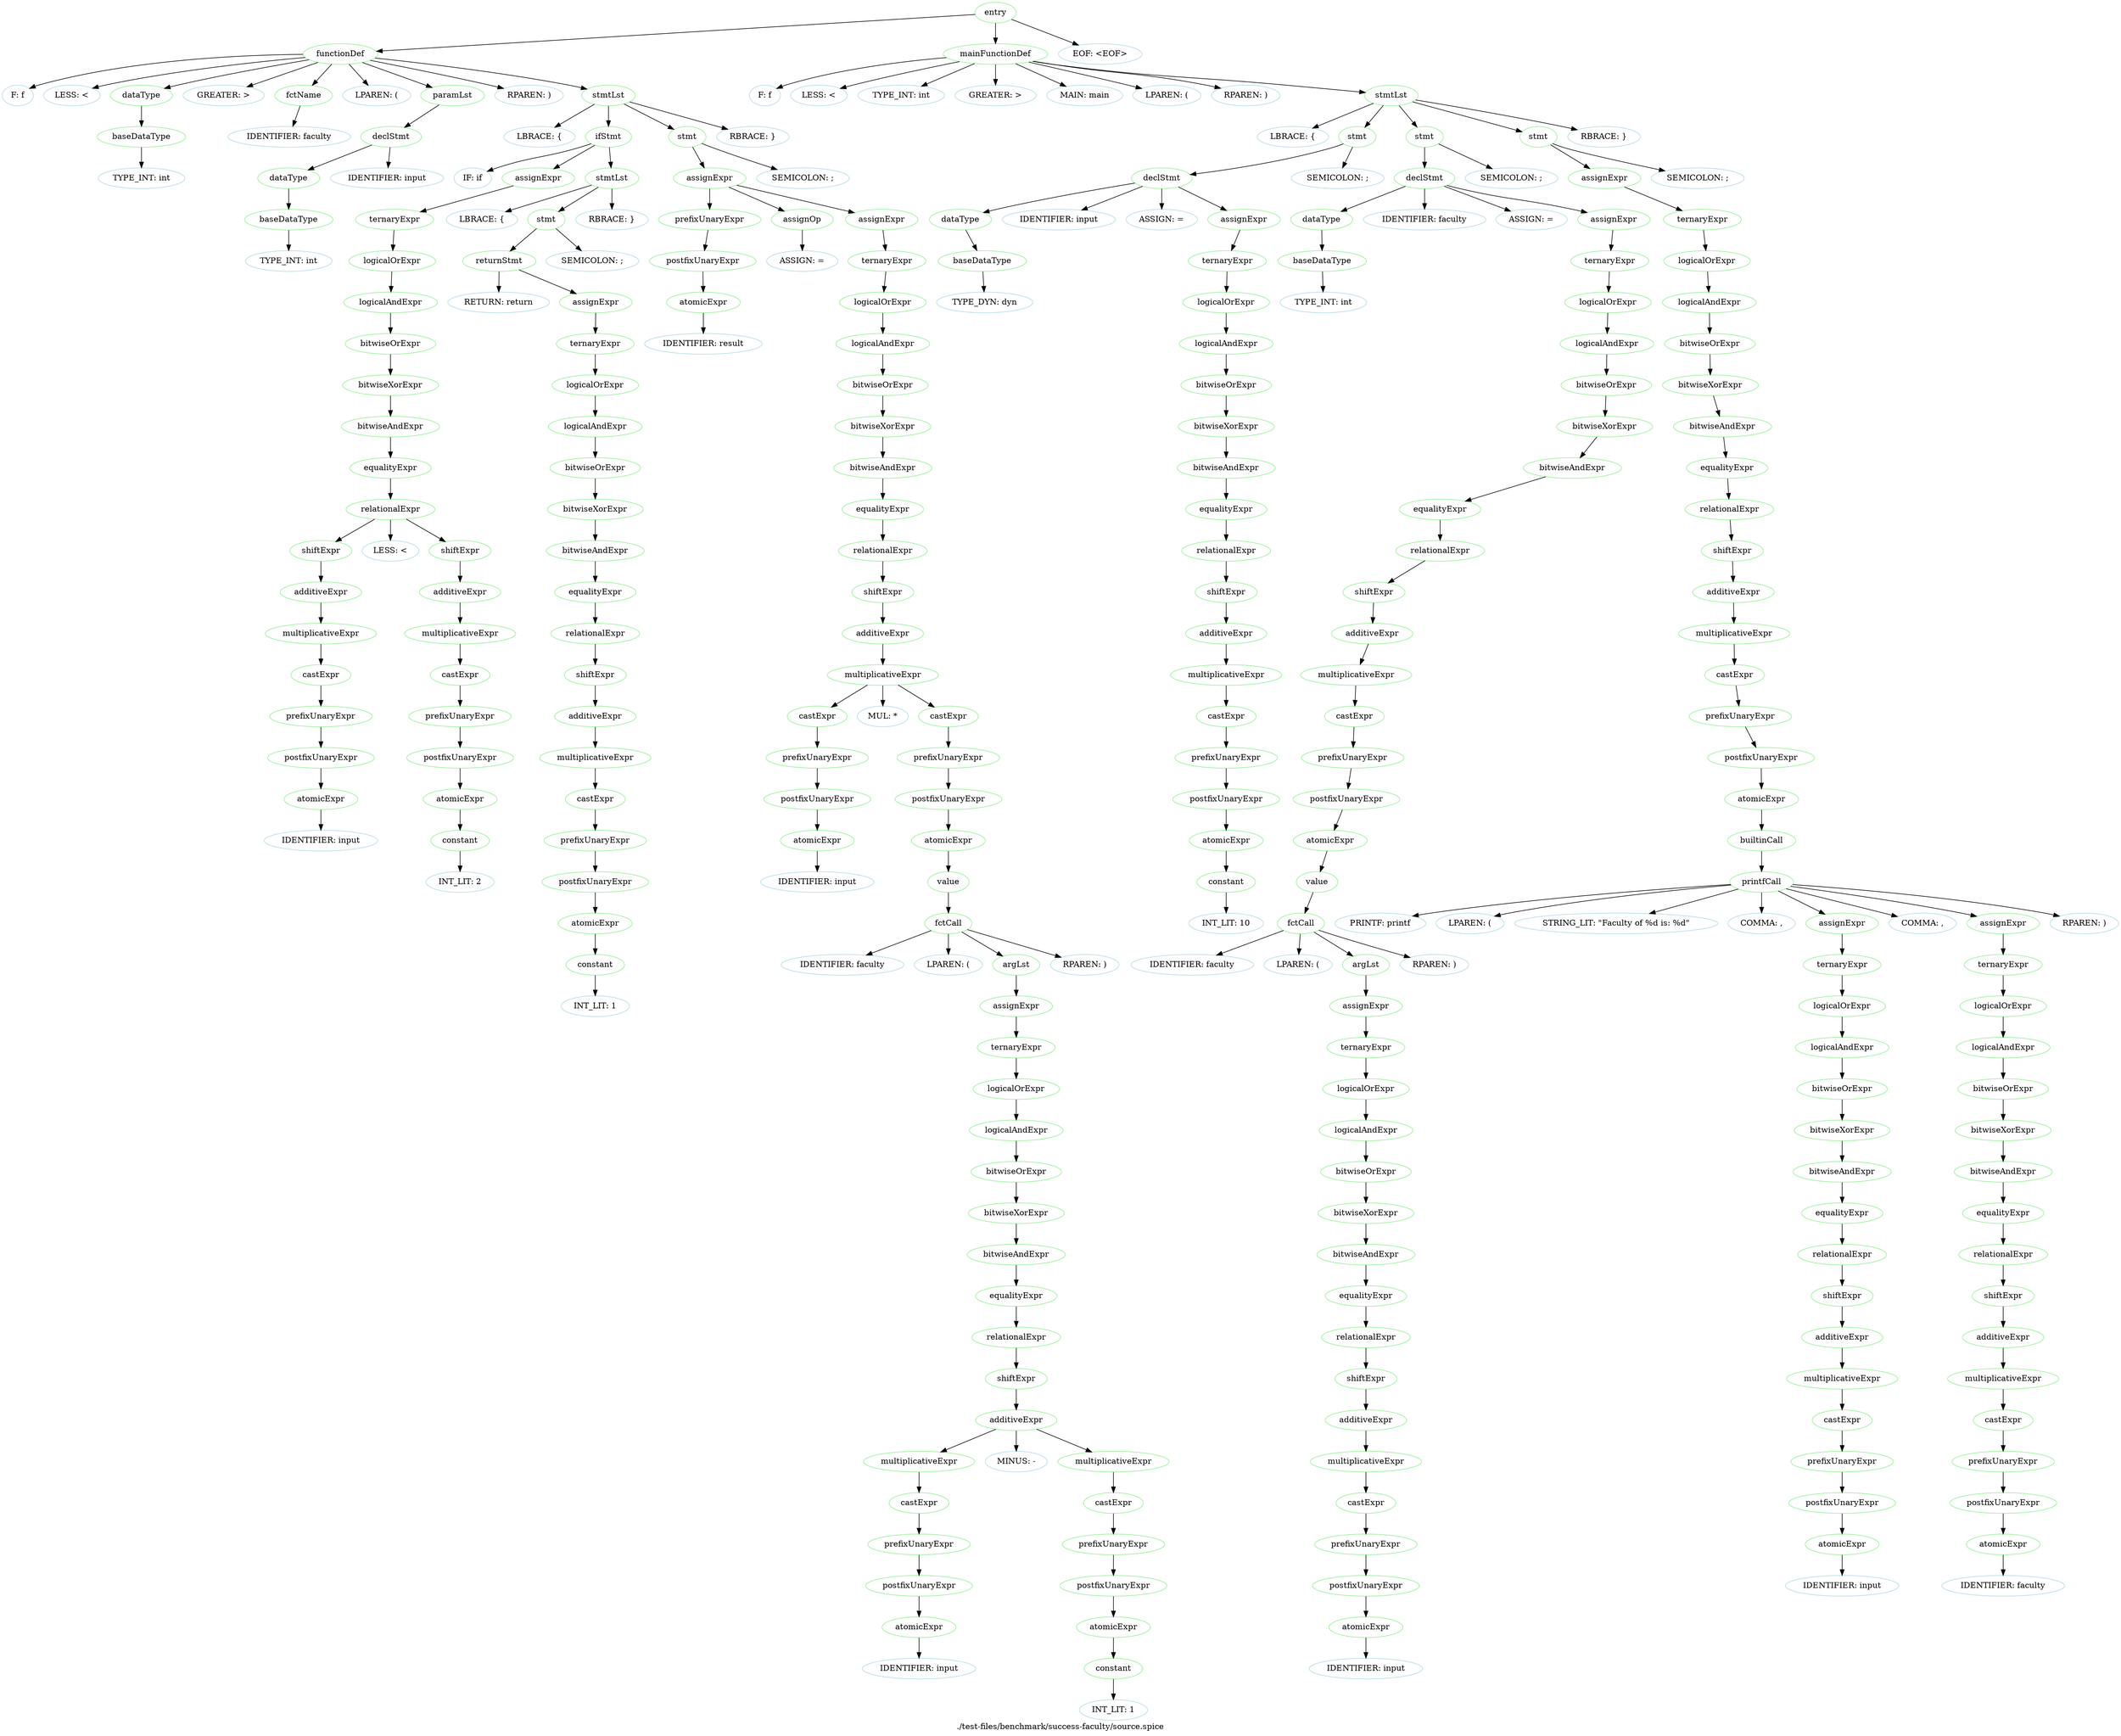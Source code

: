 digraph {
 rankdir="TB";
 label="./test-files/benchmark/success-faculty/source.spice";
 L1C0_entry [color="lightgreen",label="entry"];
 L1C0_functionDef [color="lightgreen",label="functionDef"];
 L1C0_entry -> L1C0_functionDef;
 L1C0 [color="lightblue",label="F: f"];
 L1C0_functionDef -> L1C0
 L1C1 [color="lightblue",label="LESS: <"];
 L1C0_functionDef -> L1C1
 L1C2_dataType [color="lightgreen",label="dataType"];
 L1C0_functionDef -> L1C2_dataType;
 L1C2_baseDataType [color="lightgreen",label="baseDataType"];
 L1C2_dataType -> L1C2_baseDataType;
 L1C2 [color="lightblue",label="TYPE_INT: int"];
 L1C2_baseDataType -> L1C2
 L1C5 [color="lightblue",label="GREATER: >"];
 L1C0_functionDef -> L1C5
 L1C7_fctName [color="lightgreen",label="fctName"];
 L1C0_functionDef -> L1C7_fctName;
 L1C7 [color="lightblue",label="IDENTIFIER: faculty"];
 L1C7_fctName -> L1C7
 L1C14 [color="lightblue",label="LPAREN: ("];
 L1C0_functionDef -> L1C14
 L1C15_paramLst [color="lightgreen",label="paramLst"];
 L1C0_functionDef -> L1C15_paramLst;
 L1C15_declStmt [color="lightgreen",label="declStmt"];
 L1C15_paramLst -> L1C15_declStmt;
 L1C15_dataType [color="lightgreen",label="dataType"];
 L1C15_declStmt -> L1C15_dataType;
 L1C15_baseDataType [color="lightgreen",label="baseDataType"];
 L1C15_dataType -> L1C15_baseDataType;
 L1C15 [color="lightblue",label="TYPE_INT: int"];
 L1C15_baseDataType -> L1C15
 L1C19 [color="lightblue",label="IDENTIFIER: input"];
 L1C15_declStmt -> L1C19
 L1C24 [color="lightblue",label="RPAREN: )"];
 L1C0_functionDef -> L1C24
 L1C26_stmtLst [color="lightgreen",label="stmtLst"];
 L1C0_functionDef -> L1C26_stmtLst;
 L1C26 [color="lightblue",label="LBRACE: {"];
 L1C26_stmtLst -> L1C26
 L2C4_ifStmt [color="lightgreen",label="ifStmt"];
 L1C26_stmtLst -> L2C4_ifStmt;
 L2C4 [color="lightblue",label="IF: if"];
 L2C4_ifStmt -> L2C4
 L2C7_assignExpr [color="lightgreen",label="assignExpr"];
 L2C4_ifStmt -> L2C7_assignExpr;
 L2C7_ternaryExpr [color="lightgreen",label="ternaryExpr"];
 L2C7_assignExpr -> L2C7_ternaryExpr;
 L2C7_logicalOrExpr [color="lightgreen",label="logicalOrExpr"];
 L2C7_ternaryExpr -> L2C7_logicalOrExpr;
 L2C7_logicalAndExpr [color="lightgreen",label="logicalAndExpr"];
 L2C7_logicalOrExpr -> L2C7_logicalAndExpr;
 L2C7_bitwiseOrExpr [color="lightgreen",label="bitwiseOrExpr"];
 L2C7_logicalAndExpr -> L2C7_bitwiseOrExpr;
 L2C7_bitwiseXorExpr [color="lightgreen",label="bitwiseXorExpr"];
 L2C7_bitwiseOrExpr -> L2C7_bitwiseXorExpr;
 L2C7_bitwiseAndExpr [color="lightgreen",label="bitwiseAndExpr"];
 L2C7_bitwiseXorExpr -> L2C7_bitwiseAndExpr;
 L2C7_equalityExpr [color="lightgreen",label="equalityExpr"];
 L2C7_bitwiseAndExpr -> L2C7_equalityExpr;
 L2C7_relationalExpr [color="lightgreen",label="relationalExpr"];
 L2C7_equalityExpr -> L2C7_relationalExpr;
 L2C7_shiftExpr [color="lightgreen",label="shiftExpr"];
 L2C7_relationalExpr -> L2C7_shiftExpr;
 L2C7_additiveExpr [color="lightgreen",label="additiveExpr"];
 L2C7_shiftExpr -> L2C7_additiveExpr;
 L2C7_multiplicativeExpr [color="lightgreen",label="multiplicativeExpr"];
 L2C7_additiveExpr -> L2C7_multiplicativeExpr;
 L2C7_castExpr [color="lightgreen",label="castExpr"];
 L2C7_multiplicativeExpr -> L2C7_castExpr;
 L2C7_prefixUnaryExpr [color="lightgreen",label="prefixUnaryExpr"];
 L2C7_castExpr -> L2C7_prefixUnaryExpr;
 L2C7_postfixUnaryExpr [color="lightgreen",label="postfixUnaryExpr"];
 L2C7_prefixUnaryExpr -> L2C7_postfixUnaryExpr;
 L2C7_atomicExpr [color="lightgreen",label="atomicExpr"];
 L2C7_postfixUnaryExpr -> L2C7_atomicExpr;
 L2C7 [color="lightblue",label="IDENTIFIER: input"];
 L2C7_atomicExpr -> L2C7
 L2C13 [color="lightblue",label="LESS: <"];
 L2C7_relationalExpr -> L2C13
 L2C15_shiftExpr [color="lightgreen",label="shiftExpr"];
 L2C7_relationalExpr -> L2C15_shiftExpr;
 L2C15_additiveExpr [color="lightgreen",label="additiveExpr"];
 L2C15_shiftExpr -> L2C15_additiveExpr;
 L2C15_multiplicativeExpr [color="lightgreen",label="multiplicativeExpr"];
 L2C15_additiveExpr -> L2C15_multiplicativeExpr;
 L2C15_castExpr [color="lightgreen",label="castExpr"];
 L2C15_multiplicativeExpr -> L2C15_castExpr;
 L2C15_prefixUnaryExpr [color="lightgreen",label="prefixUnaryExpr"];
 L2C15_castExpr -> L2C15_prefixUnaryExpr;
 L2C15_postfixUnaryExpr [color="lightgreen",label="postfixUnaryExpr"];
 L2C15_prefixUnaryExpr -> L2C15_postfixUnaryExpr;
 L2C15_atomicExpr [color="lightgreen",label="atomicExpr"];
 L2C15_postfixUnaryExpr -> L2C15_atomicExpr;
 L2C15_constant [color="lightgreen",label="constant"];
 L2C15_atomicExpr -> L2C15_constant;
 L2C15 [color="lightblue",label="INT_LIT: 2"];
 L2C15_constant -> L2C15
 L2C17_stmtLst [color="lightgreen",label="stmtLst"];
 L2C4_ifStmt -> L2C17_stmtLst;
 L2C17 [color="lightblue",label="LBRACE: {"];
 L2C17_stmtLst -> L2C17
 L3C8_stmt [color="lightgreen",label="stmt"];
 L2C17_stmtLst -> L3C8_stmt;
 L3C8_returnStmt [color="lightgreen",label="returnStmt"];
 L3C8_stmt -> L3C8_returnStmt;
 L3C8 [color="lightblue",label="RETURN: return"];
 L3C8_returnStmt -> L3C8
 L3C15_assignExpr [color="lightgreen",label="assignExpr"];
 L3C8_returnStmt -> L3C15_assignExpr;
 L3C15_ternaryExpr [color="lightgreen",label="ternaryExpr"];
 L3C15_assignExpr -> L3C15_ternaryExpr;
 L3C15_logicalOrExpr [color="lightgreen",label="logicalOrExpr"];
 L3C15_ternaryExpr -> L3C15_logicalOrExpr;
 L3C15_logicalAndExpr [color="lightgreen",label="logicalAndExpr"];
 L3C15_logicalOrExpr -> L3C15_logicalAndExpr;
 L3C15_bitwiseOrExpr [color="lightgreen",label="bitwiseOrExpr"];
 L3C15_logicalAndExpr -> L3C15_bitwiseOrExpr;
 L3C15_bitwiseXorExpr [color="lightgreen",label="bitwiseXorExpr"];
 L3C15_bitwiseOrExpr -> L3C15_bitwiseXorExpr;
 L3C15_bitwiseAndExpr [color="lightgreen",label="bitwiseAndExpr"];
 L3C15_bitwiseXorExpr -> L3C15_bitwiseAndExpr;
 L3C15_equalityExpr [color="lightgreen",label="equalityExpr"];
 L3C15_bitwiseAndExpr -> L3C15_equalityExpr;
 L3C15_relationalExpr [color="lightgreen",label="relationalExpr"];
 L3C15_equalityExpr -> L3C15_relationalExpr;
 L3C15_shiftExpr [color="lightgreen",label="shiftExpr"];
 L3C15_relationalExpr -> L3C15_shiftExpr;
 L3C15_additiveExpr [color="lightgreen",label="additiveExpr"];
 L3C15_shiftExpr -> L3C15_additiveExpr;
 L3C15_multiplicativeExpr [color="lightgreen",label="multiplicativeExpr"];
 L3C15_additiveExpr -> L3C15_multiplicativeExpr;
 L3C15_castExpr [color="lightgreen",label="castExpr"];
 L3C15_multiplicativeExpr -> L3C15_castExpr;
 L3C15_prefixUnaryExpr [color="lightgreen",label="prefixUnaryExpr"];
 L3C15_castExpr -> L3C15_prefixUnaryExpr;
 L3C15_postfixUnaryExpr [color="lightgreen",label="postfixUnaryExpr"];
 L3C15_prefixUnaryExpr -> L3C15_postfixUnaryExpr;
 L3C15_atomicExpr [color="lightgreen",label="atomicExpr"];
 L3C15_postfixUnaryExpr -> L3C15_atomicExpr;
 L3C15_constant [color="lightgreen",label="constant"];
 L3C15_atomicExpr -> L3C15_constant;
 L3C15 [color="lightblue",label="INT_LIT: 1"];
 L3C15_constant -> L3C15
 L3C16 [color="lightblue",label="SEMICOLON: ;"];
 L3C8_stmt -> L3C16
 L4C4 [color="lightblue",label="RBRACE: }"];
 L2C17_stmtLst -> L4C4
 L5C4_stmt [color="lightgreen",label="stmt"];
 L1C26_stmtLst -> L5C4_stmt;
 L5C4_assignExpr [color="lightgreen",label="assignExpr"];
 L5C4_stmt -> L5C4_assignExpr;
 L5C4_prefixUnaryExpr [color="lightgreen",label="prefixUnaryExpr"];
 L5C4_assignExpr -> L5C4_prefixUnaryExpr;
 L5C4_postfixUnaryExpr [color="lightgreen",label="postfixUnaryExpr"];
 L5C4_prefixUnaryExpr -> L5C4_postfixUnaryExpr;
 L5C4_atomicExpr [color="lightgreen",label="atomicExpr"];
 L5C4_postfixUnaryExpr -> L5C4_atomicExpr;
 L5C4 [color="lightblue",label="IDENTIFIER: result"];
 L5C4_atomicExpr -> L5C4
 L5C11_assignOp [color="lightgreen",label="assignOp"];
 L5C4_assignExpr -> L5C11_assignOp;
 L5C11 [color="lightblue",label="ASSIGN: ="];
 L5C11_assignOp -> L5C11
 L5C13_assignExpr [color="lightgreen",label="assignExpr"];
 L5C4_assignExpr -> L5C13_assignExpr;
 L5C13_ternaryExpr [color="lightgreen",label="ternaryExpr"];
 L5C13_assignExpr -> L5C13_ternaryExpr;
 L5C13_logicalOrExpr [color="lightgreen",label="logicalOrExpr"];
 L5C13_ternaryExpr -> L5C13_logicalOrExpr;
 L5C13_logicalAndExpr [color="lightgreen",label="logicalAndExpr"];
 L5C13_logicalOrExpr -> L5C13_logicalAndExpr;
 L5C13_bitwiseOrExpr [color="lightgreen",label="bitwiseOrExpr"];
 L5C13_logicalAndExpr -> L5C13_bitwiseOrExpr;
 L5C13_bitwiseXorExpr [color="lightgreen",label="bitwiseXorExpr"];
 L5C13_bitwiseOrExpr -> L5C13_bitwiseXorExpr;
 L5C13_bitwiseAndExpr [color="lightgreen",label="bitwiseAndExpr"];
 L5C13_bitwiseXorExpr -> L5C13_bitwiseAndExpr;
 L5C13_equalityExpr [color="lightgreen",label="equalityExpr"];
 L5C13_bitwiseAndExpr -> L5C13_equalityExpr;
 L5C13_relationalExpr [color="lightgreen",label="relationalExpr"];
 L5C13_equalityExpr -> L5C13_relationalExpr;
 L5C13_shiftExpr [color="lightgreen",label="shiftExpr"];
 L5C13_relationalExpr -> L5C13_shiftExpr;
 L5C13_additiveExpr [color="lightgreen",label="additiveExpr"];
 L5C13_shiftExpr -> L5C13_additiveExpr;
 L5C13_multiplicativeExpr [color="lightgreen",label="multiplicativeExpr"];
 L5C13_additiveExpr -> L5C13_multiplicativeExpr;
 L5C13_castExpr [color="lightgreen",label="castExpr"];
 L5C13_multiplicativeExpr -> L5C13_castExpr;
 L5C13_prefixUnaryExpr [color="lightgreen",label="prefixUnaryExpr"];
 L5C13_castExpr -> L5C13_prefixUnaryExpr;
 L5C13_postfixUnaryExpr [color="lightgreen",label="postfixUnaryExpr"];
 L5C13_prefixUnaryExpr -> L5C13_postfixUnaryExpr;
 L5C13_atomicExpr [color="lightgreen",label="atomicExpr"];
 L5C13_postfixUnaryExpr -> L5C13_atomicExpr;
 L5C13 [color="lightblue",label="IDENTIFIER: input"];
 L5C13_atomicExpr -> L5C13
 L5C19 [color="lightblue",label="MUL: *"];
 L5C13_multiplicativeExpr -> L5C19
 L5C21_castExpr [color="lightgreen",label="castExpr"];
 L5C13_multiplicativeExpr -> L5C21_castExpr;
 L5C21_prefixUnaryExpr [color="lightgreen",label="prefixUnaryExpr"];
 L5C21_castExpr -> L5C21_prefixUnaryExpr;
 L5C21_postfixUnaryExpr [color="lightgreen",label="postfixUnaryExpr"];
 L5C21_prefixUnaryExpr -> L5C21_postfixUnaryExpr;
 L5C21_atomicExpr [color="lightgreen",label="atomicExpr"];
 L5C21_postfixUnaryExpr -> L5C21_atomicExpr;
 L5C21_value [color="lightgreen",label="value"];
 L5C21_atomicExpr -> L5C21_value;
 L5C21_fctCall [color="lightgreen",label="fctCall"];
 L5C21_value -> L5C21_fctCall;
 L5C21 [color="lightblue",label="IDENTIFIER: faculty"];
 L5C21_fctCall -> L5C21
 L5C28 [color="lightblue",label="LPAREN: ("];
 L5C21_fctCall -> L5C28
 L5C29_argLst [color="lightgreen",label="argLst"];
 L5C21_fctCall -> L5C29_argLst;
 L5C29_assignExpr [color="lightgreen",label="assignExpr"];
 L5C29_argLst -> L5C29_assignExpr;
 L5C29_ternaryExpr [color="lightgreen",label="ternaryExpr"];
 L5C29_assignExpr -> L5C29_ternaryExpr;
 L5C29_logicalOrExpr [color="lightgreen",label="logicalOrExpr"];
 L5C29_ternaryExpr -> L5C29_logicalOrExpr;
 L5C29_logicalAndExpr [color="lightgreen",label="logicalAndExpr"];
 L5C29_logicalOrExpr -> L5C29_logicalAndExpr;
 L5C29_bitwiseOrExpr [color="lightgreen",label="bitwiseOrExpr"];
 L5C29_logicalAndExpr -> L5C29_bitwiseOrExpr;
 L5C29_bitwiseXorExpr [color="lightgreen",label="bitwiseXorExpr"];
 L5C29_bitwiseOrExpr -> L5C29_bitwiseXorExpr;
 L5C29_bitwiseAndExpr [color="lightgreen",label="bitwiseAndExpr"];
 L5C29_bitwiseXorExpr -> L5C29_bitwiseAndExpr;
 L5C29_equalityExpr [color="lightgreen",label="equalityExpr"];
 L5C29_bitwiseAndExpr -> L5C29_equalityExpr;
 L5C29_relationalExpr [color="lightgreen",label="relationalExpr"];
 L5C29_equalityExpr -> L5C29_relationalExpr;
 L5C29_shiftExpr [color="lightgreen",label="shiftExpr"];
 L5C29_relationalExpr -> L5C29_shiftExpr;
 L5C29_additiveExpr [color="lightgreen",label="additiveExpr"];
 L5C29_shiftExpr -> L5C29_additiveExpr;
 L5C29_multiplicativeExpr [color="lightgreen",label="multiplicativeExpr"];
 L5C29_additiveExpr -> L5C29_multiplicativeExpr;
 L5C29_castExpr [color="lightgreen",label="castExpr"];
 L5C29_multiplicativeExpr -> L5C29_castExpr;
 L5C29_prefixUnaryExpr [color="lightgreen",label="prefixUnaryExpr"];
 L5C29_castExpr -> L5C29_prefixUnaryExpr;
 L5C29_postfixUnaryExpr [color="lightgreen",label="postfixUnaryExpr"];
 L5C29_prefixUnaryExpr -> L5C29_postfixUnaryExpr;
 L5C29_atomicExpr [color="lightgreen",label="atomicExpr"];
 L5C29_postfixUnaryExpr -> L5C29_atomicExpr;
 L5C29 [color="lightblue",label="IDENTIFIER: input"];
 L5C29_atomicExpr -> L5C29
 L5C35 [color="lightblue",label="MINUS: -"];
 L5C29_additiveExpr -> L5C35
 L5C37_multiplicativeExpr [color="lightgreen",label="multiplicativeExpr"];
 L5C29_additiveExpr -> L5C37_multiplicativeExpr;
 L5C37_castExpr [color="lightgreen",label="castExpr"];
 L5C37_multiplicativeExpr -> L5C37_castExpr;
 L5C37_prefixUnaryExpr [color="lightgreen",label="prefixUnaryExpr"];
 L5C37_castExpr -> L5C37_prefixUnaryExpr;
 L5C37_postfixUnaryExpr [color="lightgreen",label="postfixUnaryExpr"];
 L5C37_prefixUnaryExpr -> L5C37_postfixUnaryExpr;
 L5C37_atomicExpr [color="lightgreen",label="atomicExpr"];
 L5C37_postfixUnaryExpr -> L5C37_atomicExpr;
 L5C37_constant [color="lightgreen",label="constant"];
 L5C37_atomicExpr -> L5C37_constant;
 L5C37 [color="lightblue",label="INT_LIT: 1"];
 L5C37_constant -> L5C37
 L5C38 [color="lightblue",label="RPAREN: )"];
 L5C21_fctCall -> L5C38
 L5C39 [color="lightblue",label="SEMICOLON: ;"];
 L5C4_stmt -> L5C39
 L6C0 [color="lightblue",label="RBRACE: }"];
 L1C26_stmtLst -> L6C0
 L8C0_mainFunctionDef [color="lightgreen",label="mainFunctionDef"];
 L1C0_entry -> L8C0_mainFunctionDef;
 L8C0 [color="lightblue",label="F: f"];
 L8C0_mainFunctionDef -> L8C0
 L8C1 [color="lightblue",label="LESS: <"];
 L8C0_mainFunctionDef -> L8C1
 L8C2 [color="lightblue",label="TYPE_INT: int"];
 L8C0_mainFunctionDef -> L8C2
 L8C5 [color="lightblue",label="GREATER: >"];
 L8C0_mainFunctionDef -> L8C5
 L8C7 [color="lightblue",label="MAIN: main"];
 L8C0_mainFunctionDef -> L8C7
 L8C11 [color="lightblue",label="LPAREN: ("];
 L8C0_mainFunctionDef -> L8C11
 L8C12 [color="lightblue",label="RPAREN: )"];
 L8C0_mainFunctionDef -> L8C12
 L8C14_stmtLst [color="lightgreen",label="stmtLst"];
 L8C0_mainFunctionDef -> L8C14_stmtLst;
 L8C14 [color="lightblue",label="LBRACE: {"];
 L8C14_stmtLst -> L8C14
 L9C4_stmt [color="lightgreen",label="stmt"];
 L8C14_stmtLst -> L9C4_stmt;
 L9C4_declStmt [color="lightgreen",label="declStmt"];
 L9C4_stmt -> L9C4_declStmt;
 L9C4_dataType [color="lightgreen",label="dataType"];
 L9C4_declStmt -> L9C4_dataType;
 L9C4_baseDataType [color="lightgreen",label="baseDataType"];
 L9C4_dataType -> L9C4_baseDataType;
 L9C4 [color="lightblue",label="TYPE_DYN: dyn"];
 L9C4_baseDataType -> L9C4
 L9C8 [color="lightblue",label="IDENTIFIER: input"];
 L9C4_declStmt -> L9C8
 L9C14 [color="lightblue",label="ASSIGN: ="];
 L9C4_declStmt -> L9C14
 L9C16_assignExpr [color="lightgreen",label="assignExpr"];
 L9C4_declStmt -> L9C16_assignExpr;
 L9C16_ternaryExpr [color="lightgreen",label="ternaryExpr"];
 L9C16_assignExpr -> L9C16_ternaryExpr;
 L9C16_logicalOrExpr [color="lightgreen",label="logicalOrExpr"];
 L9C16_ternaryExpr -> L9C16_logicalOrExpr;
 L9C16_logicalAndExpr [color="lightgreen",label="logicalAndExpr"];
 L9C16_logicalOrExpr -> L9C16_logicalAndExpr;
 L9C16_bitwiseOrExpr [color="lightgreen",label="bitwiseOrExpr"];
 L9C16_logicalAndExpr -> L9C16_bitwiseOrExpr;
 L9C16_bitwiseXorExpr [color="lightgreen",label="bitwiseXorExpr"];
 L9C16_bitwiseOrExpr -> L9C16_bitwiseXorExpr;
 L9C16_bitwiseAndExpr [color="lightgreen",label="bitwiseAndExpr"];
 L9C16_bitwiseXorExpr -> L9C16_bitwiseAndExpr;
 L9C16_equalityExpr [color="lightgreen",label="equalityExpr"];
 L9C16_bitwiseAndExpr -> L9C16_equalityExpr;
 L9C16_relationalExpr [color="lightgreen",label="relationalExpr"];
 L9C16_equalityExpr -> L9C16_relationalExpr;
 L9C16_shiftExpr [color="lightgreen",label="shiftExpr"];
 L9C16_relationalExpr -> L9C16_shiftExpr;
 L9C16_additiveExpr [color="lightgreen",label="additiveExpr"];
 L9C16_shiftExpr -> L9C16_additiveExpr;
 L9C16_multiplicativeExpr [color="lightgreen",label="multiplicativeExpr"];
 L9C16_additiveExpr -> L9C16_multiplicativeExpr;
 L9C16_castExpr [color="lightgreen",label="castExpr"];
 L9C16_multiplicativeExpr -> L9C16_castExpr;
 L9C16_prefixUnaryExpr [color="lightgreen",label="prefixUnaryExpr"];
 L9C16_castExpr -> L9C16_prefixUnaryExpr;
 L9C16_postfixUnaryExpr [color="lightgreen",label="postfixUnaryExpr"];
 L9C16_prefixUnaryExpr -> L9C16_postfixUnaryExpr;
 L9C16_atomicExpr [color="lightgreen",label="atomicExpr"];
 L9C16_postfixUnaryExpr -> L9C16_atomicExpr;
 L9C16_constant [color="lightgreen",label="constant"];
 L9C16_atomicExpr -> L9C16_constant;
 L9C16 [color="lightblue",label="INT_LIT: 10"];
 L9C16_constant -> L9C16
 L9C18 [color="lightblue",label="SEMICOLON: ;"];
 L9C4_stmt -> L9C18
 L10C4_stmt [color="lightgreen",label="stmt"];
 L8C14_stmtLst -> L10C4_stmt;
 L10C4_declStmt [color="lightgreen",label="declStmt"];
 L10C4_stmt -> L10C4_declStmt;
 L10C4_dataType [color="lightgreen",label="dataType"];
 L10C4_declStmt -> L10C4_dataType;
 L10C4_baseDataType [color="lightgreen",label="baseDataType"];
 L10C4_dataType -> L10C4_baseDataType;
 L10C4 [color="lightblue",label="TYPE_INT: int"];
 L10C4_baseDataType -> L10C4
 L10C8 [color="lightblue",label="IDENTIFIER: faculty"];
 L10C4_declStmt -> L10C8
 L10C16 [color="lightblue",label="ASSIGN: ="];
 L10C4_declStmt -> L10C16
 L10C18_assignExpr [color="lightgreen",label="assignExpr"];
 L10C4_declStmt -> L10C18_assignExpr;
 L10C18_ternaryExpr [color="lightgreen",label="ternaryExpr"];
 L10C18_assignExpr -> L10C18_ternaryExpr;
 L10C18_logicalOrExpr [color="lightgreen",label="logicalOrExpr"];
 L10C18_ternaryExpr -> L10C18_logicalOrExpr;
 L10C18_logicalAndExpr [color="lightgreen",label="logicalAndExpr"];
 L10C18_logicalOrExpr -> L10C18_logicalAndExpr;
 L10C18_bitwiseOrExpr [color="lightgreen",label="bitwiseOrExpr"];
 L10C18_logicalAndExpr -> L10C18_bitwiseOrExpr;
 L10C18_bitwiseXorExpr [color="lightgreen",label="bitwiseXorExpr"];
 L10C18_bitwiseOrExpr -> L10C18_bitwiseXorExpr;
 L10C18_bitwiseAndExpr [color="lightgreen",label="bitwiseAndExpr"];
 L10C18_bitwiseXorExpr -> L10C18_bitwiseAndExpr;
 L10C18_equalityExpr [color="lightgreen",label="equalityExpr"];
 L10C18_bitwiseAndExpr -> L10C18_equalityExpr;
 L10C18_relationalExpr [color="lightgreen",label="relationalExpr"];
 L10C18_equalityExpr -> L10C18_relationalExpr;
 L10C18_shiftExpr [color="lightgreen",label="shiftExpr"];
 L10C18_relationalExpr -> L10C18_shiftExpr;
 L10C18_additiveExpr [color="lightgreen",label="additiveExpr"];
 L10C18_shiftExpr -> L10C18_additiveExpr;
 L10C18_multiplicativeExpr [color="lightgreen",label="multiplicativeExpr"];
 L10C18_additiveExpr -> L10C18_multiplicativeExpr;
 L10C18_castExpr [color="lightgreen",label="castExpr"];
 L10C18_multiplicativeExpr -> L10C18_castExpr;
 L10C18_prefixUnaryExpr [color="lightgreen",label="prefixUnaryExpr"];
 L10C18_castExpr -> L10C18_prefixUnaryExpr;
 L10C18_postfixUnaryExpr [color="lightgreen",label="postfixUnaryExpr"];
 L10C18_prefixUnaryExpr -> L10C18_postfixUnaryExpr;
 L10C18_atomicExpr [color="lightgreen",label="atomicExpr"];
 L10C18_postfixUnaryExpr -> L10C18_atomicExpr;
 L10C18_value [color="lightgreen",label="value"];
 L10C18_atomicExpr -> L10C18_value;
 L10C18_fctCall [color="lightgreen",label="fctCall"];
 L10C18_value -> L10C18_fctCall;
 L10C18 [color="lightblue",label="IDENTIFIER: faculty"];
 L10C18_fctCall -> L10C18
 L10C25 [color="lightblue",label="LPAREN: ("];
 L10C18_fctCall -> L10C25
 L10C26_argLst [color="lightgreen",label="argLst"];
 L10C18_fctCall -> L10C26_argLst;
 L10C26_assignExpr [color="lightgreen",label="assignExpr"];
 L10C26_argLst -> L10C26_assignExpr;
 L10C26_ternaryExpr [color="lightgreen",label="ternaryExpr"];
 L10C26_assignExpr -> L10C26_ternaryExpr;
 L10C26_logicalOrExpr [color="lightgreen",label="logicalOrExpr"];
 L10C26_ternaryExpr -> L10C26_logicalOrExpr;
 L10C26_logicalAndExpr [color="lightgreen",label="logicalAndExpr"];
 L10C26_logicalOrExpr -> L10C26_logicalAndExpr;
 L10C26_bitwiseOrExpr [color="lightgreen",label="bitwiseOrExpr"];
 L10C26_logicalAndExpr -> L10C26_bitwiseOrExpr;
 L10C26_bitwiseXorExpr [color="lightgreen",label="bitwiseXorExpr"];
 L10C26_bitwiseOrExpr -> L10C26_bitwiseXorExpr;
 L10C26_bitwiseAndExpr [color="lightgreen",label="bitwiseAndExpr"];
 L10C26_bitwiseXorExpr -> L10C26_bitwiseAndExpr;
 L10C26_equalityExpr [color="lightgreen",label="equalityExpr"];
 L10C26_bitwiseAndExpr -> L10C26_equalityExpr;
 L10C26_relationalExpr [color="lightgreen",label="relationalExpr"];
 L10C26_equalityExpr -> L10C26_relationalExpr;
 L10C26_shiftExpr [color="lightgreen",label="shiftExpr"];
 L10C26_relationalExpr -> L10C26_shiftExpr;
 L10C26_additiveExpr [color="lightgreen",label="additiveExpr"];
 L10C26_shiftExpr -> L10C26_additiveExpr;
 L10C26_multiplicativeExpr [color="lightgreen",label="multiplicativeExpr"];
 L10C26_additiveExpr -> L10C26_multiplicativeExpr;
 L10C26_castExpr [color="lightgreen",label="castExpr"];
 L10C26_multiplicativeExpr -> L10C26_castExpr;
 L10C26_prefixUnaryExpr [color="lightgreen",label="prefixUnaryExpr"];
 L10C26_castExpr -> L10C26_prefixUnaryExpr;
 L10C26_postfixUnaryExpr [color="lightgreen",label="postfixUnaryExpr"];
 L10C26_prefixUnaryExpr -> L10C26_postfixUnaryExpr;
 L10C26_atomicExpr [color="lightgreen",label="atomicExpr"];
 L10C26_postfixUnaryExpr -> L10C26_atomicExpr;
 L10C26 [color="lightblue",label="IDENTIFIER: input"];
 L10C26_atomicExpr -> L10C26
 L10C31 [color="lightblue",label="RPAREN: )"];
 L10C18_fctCall -> L10C31
 L10C32 [color="lightblue",label="SEMICOLON: ;"];
 L10C4_stmt -> L10C32
 L11C4_stmt [color="lightgreen",label="stmt"];
 L8C14_stmtLst -> L11C4_stmt;
 L11C4_assignExpr [color="lightgreen",label="assignExpr"];
 L11C4_stmt -> L11C4_assignExpr;
 L11C4_ternaryExpr [color="lightgreen",label="ternaryExpr"];
 L11C4_assignExpr -> L11C4_ternaryExpr;
 L11C4_logicalOrExpr [color="lightgreen",label="logicalOrExpr"];
 L11C4_ternaryExpr -> L11C4_logicalOrExpr;
 L11C4_logicalAndExpr [color="lightgreen",label="logicalAndExpr"];
 L11C4_logicalOrExpr -> L11C4_logicalAndExpr;
 L11C4_bitwiseOrExpr [color="lightgreen",label="bitwiseOrExpr"];
 L11C4_logicalAndExpr -> L11C4_bitwiseOrExpr;
 L11C4_bitwiseXorExpr [color="lightgreen",label="bitwiseXorExpr"];
 L11C4_bitwiseOrExpr -> L11C4_bitwiseXorExpr;
 L11C4_bitwiseAndExpr [color="lightgreen",label="bitwiseAndExpr"];
 L11C4_bitwiseXorExpr -> L11C4_bitwiseAndExpr;
 L11C4_equalityExpr [color="lightgreen",label="equalityExpr"];
 L11C4_bitwiseAndExpr -> L11C4_equalityExpr;
 L11C4_relationalExpr [color="lightgreen",label="relationalExpr"];
 L11C4_equalityExpr -> L11C4_relationalExpr;
 L11C4_shiftExpr [color="lightgreen",label="shiftExpr"];
 L11C4_relationalExpr -> L11C4_shiftExpr;
 L11C4_additiveExpr [color="lightgreen",label="additiveExpr"];
 L11C4_shiftExpr -> L11C4_additiveExpr;
 L11C4_multiplicativeExpr [color="lightgreen",label="multiplicativeExpr"];
 L11C4_additiveExpr -> L11C4_multiplicativeExpr;
 L11C4_castExpr [color="lightgreen",label="castExpr"];
 L11C4_multiplicativeExpr -> L11C4_castExpr;
 L11C4_prefixUnaryExpr [color="lightgreen",label="prefixUnaryExpr"];
 L11C4_castExpr -> L11C4_prefixUnaryExpr;
 L11C4_postfixUnaryExpr [color="lightgreen",label="postfixUnaryExpr"];
 L11C4_prefixUnaryExpr -> L11C4_postfixUnaryExpr;
 L11C4_atomicExpr [color="lightgreen",label="atomicExpr"];
 L11C4_postfixUnaryExpr -> L11C4_atomicExpr;
 L11C4_builtinCall [color="lightgreen",label="builtinCall"];
 L11C4_atomicExpr -> L11C4_builtinCall;
 L11C4_printfCall [color="lightgreen",label="printfCall"];
 L11C4_builtinCall -> L11C4_printfCall;
 L11C4 [color="lightblue",label="PRINTF: printf"];
 L11C4_printfCall -> L11C4
 L11C10 [color="lightblue",label="LPAREN: ("];
 L11C4_printfCall -> L11C10
 L11C11 [color="lightblue",label="STRING_LIT: \"Faculty of %d is: %d\""];
 L11C4_printfCall -> L11C11
 L11C33 [color="lightblue",label="COMMA: ,"];
 L11C4_printfCall -> L11C33
 L11C35_assignExpr [color="lightgreen",label="assignExpr"];
 L11C4_printfCall -> L11C35_assignExpr;
 L11C35_ternaryExpr [color="lightgreen",label="ternaryExpr"];
 L11C35_assignExpr -> L11C35_ternaryExpr;
 L11C35_logicalOrExpr [color="lightgreen",label="logicalOrExpr"];
 L11C35_ternaryExpr -> L11C35_logicalOrExpr;
 L11C35_logicalAndExpr [color="lightgreen",label="logicalAndExpr"];
 L11C35_logicalOrExpr -> L11C35_logicalAndExpr;
 L11C35_bitwiseOrExpr [color="lightgreen",label="bitwiseOrExpr"];
 L11C35_logicalAndExpr -> L11C35_bitwiseOrExpr;
 L11C35_bitwiseXorExpr [color="lightgreen",label="bitwiseXorExpr"];
 L11C35_bitwiseOrExpr -> L11C35_bitwiseXorExpr;
 L11C35_bitwiseAndExpr [color="lightgreen",label="bitwiseAndExpr"];
 L11C35_bitwiseXorExpr -> L11C35_bitwiseAndExpr;
 L11C35_equalityExpr [color="lightgreen",label="equalityExpr"];
 L11C35_bitwiseAndExpr -> L11C35_equalityExpr;
 L11C35_relationalExpr [color="lightgreen",label="relationalExpr"];
 L11C35_equalityExpr -> L11C35_relationalExpr;
 L11C35_shiftExpr [color="lightgreen",label="shiftExpr"];
 L11C35_relationalExpr -> L11C35_shiftExpr;
 L11C35_additiveExpr [color="lightgreen",label="additiveExpr"];
 L11C35_shiftExpr -> L11C35_additiveExpr;
 L11C35_multiplicativeExpr [color="lightgreen",label="multiplicativeExpr"];
 L11C35_additiveExpr -> L11C35_multiplicativeExpr;
 L11C35_castExpr [color="lightgreen",label="castExpr"];
 L11C35_multiplicativeExpr -> L11C35_castExpr;
 L11C35_prefixUnaryExpr [color="lightgreen",label="prefixUnaryExpr"];
 L11C35_castExpr -> L11C35_prefixUnaryExpr;
 L11C35_postfixUnaryExpr [color="lightgreen",label="postfixUnaryExpr"];
 L11C35_prefixUnaryExpr -> L11C35_postfixUnaryExpr;
 L11C35_atomicExpr [color="lightgreen",label="atomicExpr"];
 L11C35_postfixUnaryExpr -> L11C35_atomicExpr;
 L11C35 [color="lightblue",label="IDENTIFIER: input"];
 L11C35_atomicExpr -> L11C35
 L11C40 [color="lightblue",label="COMMA: ,"];
 L11C4_printfCall -> L11C40
 L11C42_assignExpr [color="lightgreen",label="assignExpr"];
 L11C4_printfCall -> L11C42_assignExpr;
 L11C42_ternaryExpr [color="lightgreen",label="ternaryExpr"];
 L11C42_assignExpr -> L11C42_ternaryExpr;
 L11C42_logicalOrExpr [color="lightgreen",label="logicalOrExpr"];
 L11C42_ternaryExpr -> L11C42_logicalOrExpr;
 L11C42_logicalAndExpr [color="lightgreen",label="logicalAndExpr"];
 L11C42_logicalOrExpr -> L11C42_logicalAndExpr;
 L11C42_bitwiseOrExpr [color="lightgreen",label="bitwiseOrExpr"];
 L11C42_logicalAndExpr -> L11C42_bitwiseOrExpr;
 L11C42_bitwiseXorExpr [color="lightgreen",label="bitwiseXorExpr"];
 L11C42_bitwiseOrExpr -> L11C42_bitwiseXorExpr;
 L11C42_bitwiseAndExpr [color="lightgreen",label="bitwiseAndExpr"];
 L11C42_bitwiseXorExpr -> L11C42_bitwiseAndExpr;
 L11C42_equalityExpr [color="lightgreen",label="equalityExpr"];
 L11C42_bitwiseAndExpr -> L11C42_equalityExpr;
 L11C42_relationalExpr [color="lightgreen",label="relationalExpr"];
 L11C42_equalityExpr -> L11C42_relationalExpr;
 L11C42_shiftExpr [color="lightgreen",label="shiftExpr"];
 L11C42_relationalExpr -> L11C42_shiftExpr;
 L11C42_additiveExpr [color="lightgreen",label="additiveExpr"];
 L11C42_shiftExpr -> L11C42_additiveExpr;
 L11C42_multiplicativeExpr [color="lightgreen",label="multiplicativeExpr"];
 L11C42_additiveExpr -> L11C42_multiplicativeExpr;
 L11C42_castExpr [color="lightgreen",label="castExpr"];
 L11C42_multiplicativeExpr -> L11C42_castExpr;
 L11C42_prefixUnaryExpr [color="lightgreen",label="prefixUnaryExpr"];
 L11C42_castExpr -> L11C42_prefixUnaryExpr;
 L11C42_postfixUnaryExpr [color="lightgreen",label="postfixUnaryExpr"];
 L11C42_prefixUnaryExpr -> L11C42_postfixUnaryExpr;
 L11C42_atomicExpr [color="lightgreen",label="atomicExpr"];
 L11C42_postfixUnaryExpr -> L11C42_atomicExpr;
 L11C42 [color="lightblue",label="IDENTIFIER: faculty"];
 L11C42_atomicExpr -> L11C42
 L11C49 [color="lightblue",label="RPAREN: )"];
 L11C4_printfCall -> L11C49
 L11C50 [color="lightblue",label="SEMICOLON: ;"];
 L11C4_stmt -> L11C50
 L12C0 [color="lightblue",label="RBRACE: }"];
 L8C14_stmtLst -> L12C0
 L12C1 [color="lightblue",label="EOF: <EOF>"];
 L1C0_entry -> L12C1
}